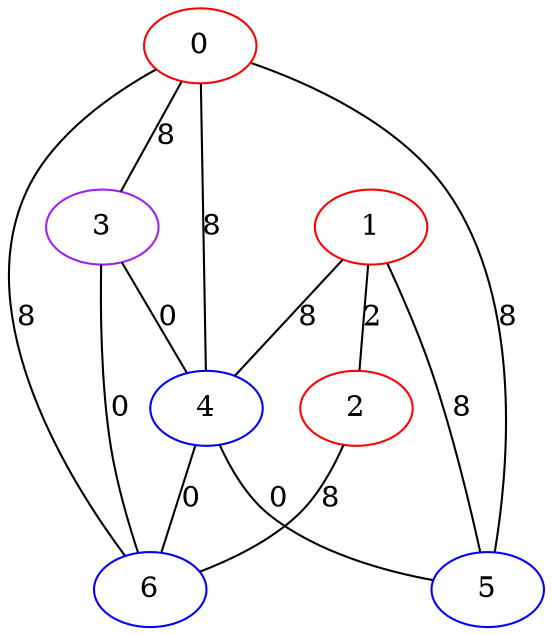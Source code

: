 graph "" {
0 [color=red, weight=1];
1 [color=red, weight=1];
2 [color=red, weight=1];
3 [color=purple, weight=4];
4 [color=blue, weight=3];
5 [color=blue, weight=3];
6 [color=blue, weight=3];
0 -- 3  [key=0, label=8];
0 -- 4  [key=0, label=8];
0 -- 5  [key=0, label=8];
0 -- 6  [key=0, label=8];
1 -- 2  [key=0, label=2];
1 -- 4  [key=0, label=8];
1 -- 5  [key=0, label=8];
2 -- 6  [key=0, label=8];
3 -- 4  [key=0, label=0];
3 -- 6  [key=0, label=0];
4 -- 5  [key=0, label=0];
4 -- 6  [key=0, label=0];
}
